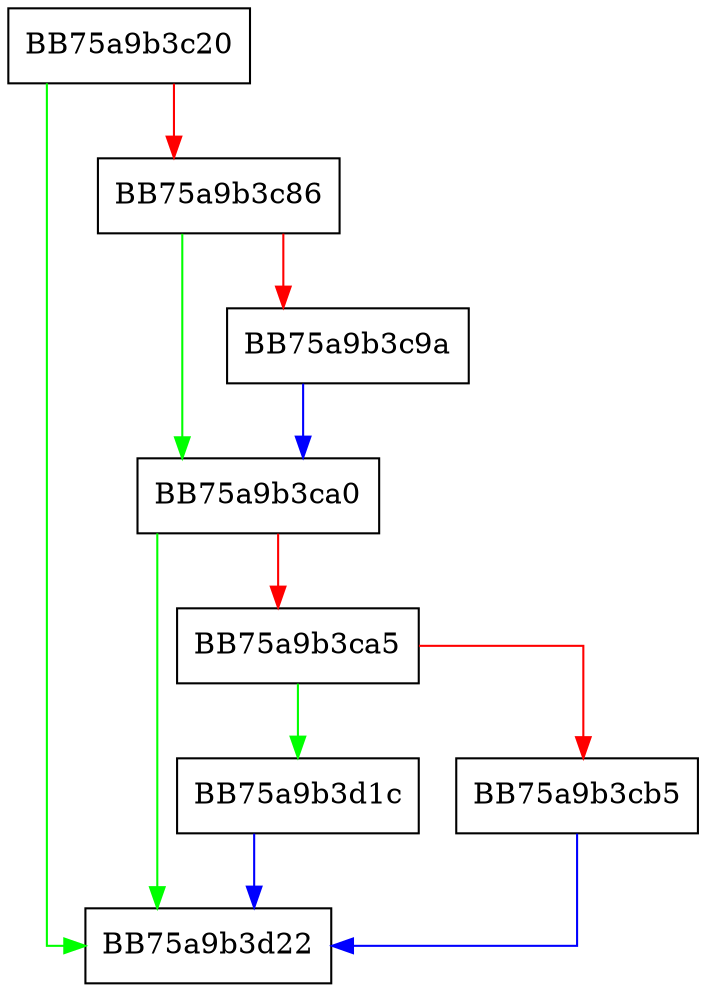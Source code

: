 digraph push_configs {
  node [shape="box"];
  graph [splines=ortho];
  BB75a9b3c20 -> BB75a9b3d22 [color="green"];
  BB75a9b3c20 -> BB75a9b3c86 [color="red"];
  BB75a9b3c86 -> BB75a9b3ca0 [color="green"];
  BB75a9b3c86 -> BB75a9b3c9a [color="red"];
  BB75a9b3c9a -> BB75a9b3ca0 [color="blue"];
  BB75a9b3ca0 -> BB75a9b3d22 [color="green"];
  BB75a9b3ca0 -> BB75a9b3ca5 [color="red"];
  BB75a9b3ca5 -> BB75a9b3d1c [color="green"];
  BB75a9b3ca5 -> BB75a9b3cb5 [color="red"];
  BB75a9b3cb5 -> BB75a9b3d22 [color="blue"];
  BB75a9b3d1c -> BB75a9b3d22 [color="blue"];
}